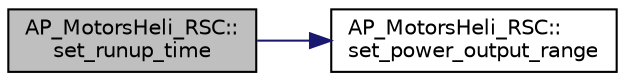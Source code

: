 digraph "AP_MotorsHeli_RSC::set_runup_time"
{
 // INTERACTIVE_SVG=YES
  edge [fontname="Helvetica",fontsize="10",labelfontname="Helvetica",labelfontsize="10"];
  node [fontname="Helvetica",fontsize="10",shape=record];
  rankdir="LR";
  Node1 [label="AP_MotorsHeli_RSC::\lset_runup_time",height=0.2,width=0.4,color="black", fillcolor="grey75", style="filled", fontcolor="black"];
  Node1 -> Node2 [color="midnightblue",fontsize="10",style="solid",fontname="Helvetica"];
  Node2 [label="AP_MotorsHeli_RSC::\lset_power_output_range",height=0.2,width=0.4,color="black", fillcolor="white", style="filled",URL="$classAP__MotorsHeli__RSC.html#aea809ae1bbb81ef4fc000fb25fe83886"];
}

